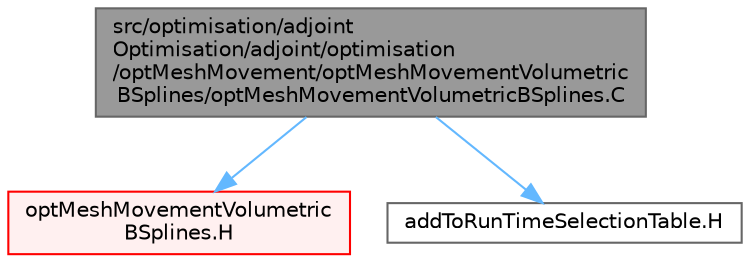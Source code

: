 digraph "src/optimisation/adjointOptimisation/adjoint/optimisation/optMeshMovement/optMeshMovementVolumetricBSplines/optMeshMovementVolumetricBSplines.C"
{
 // LATEX_PDF_SIZE
  bgcolor="transparent";
  edge [fontname=Helvetica,fontsize=10,labelfontname=Helvetica,labelfontsize=10];
  node [fontname=Helvetica,fontsize=10,shape=box,height=0.2,width=0.4];
  Node1 [id="Node000001",label="src/optimisation/adjoint\lOptimisation/adjoint/optimisation\l/optMeshMovement/optMeshMovementVolumetric\lBSplines/optMeshMovementVolumetricBSplines.C",height=0.2,width=0.4,color="gray40", fillcolor="grey60", style="filled", fontcolor="black",tooltip=" "];
  Node1 -> Node2 [id="edge1_Node000001_Node000002",color="steelblue1",style="solid",tooltip=" "];
  Node2 [id="Node000002",label="optMeshMovementVolumetric\lBSplines.H",height=0.2,width=0.4,color="red", fillcolor="#FFF0F0", style="filled",URL="$optMeshMovementVolumetricBSplines_8H.html",tooltip=" "];
  Node1 -> Node428 [id="edge2_Node000001_Node000428",color="steelblue1",style="solid",tooltip=" "];
  Node428 [id="Node000428",label="addToRunTimeSelectionTable.H",height=0.2,width=0.4,color="grey40", fillcolor="white", style="filled",URL="$addToRunTimeSelectionTable_8H.html",tooltip="Macros for easy insertion into run-time selection tables."];
}
